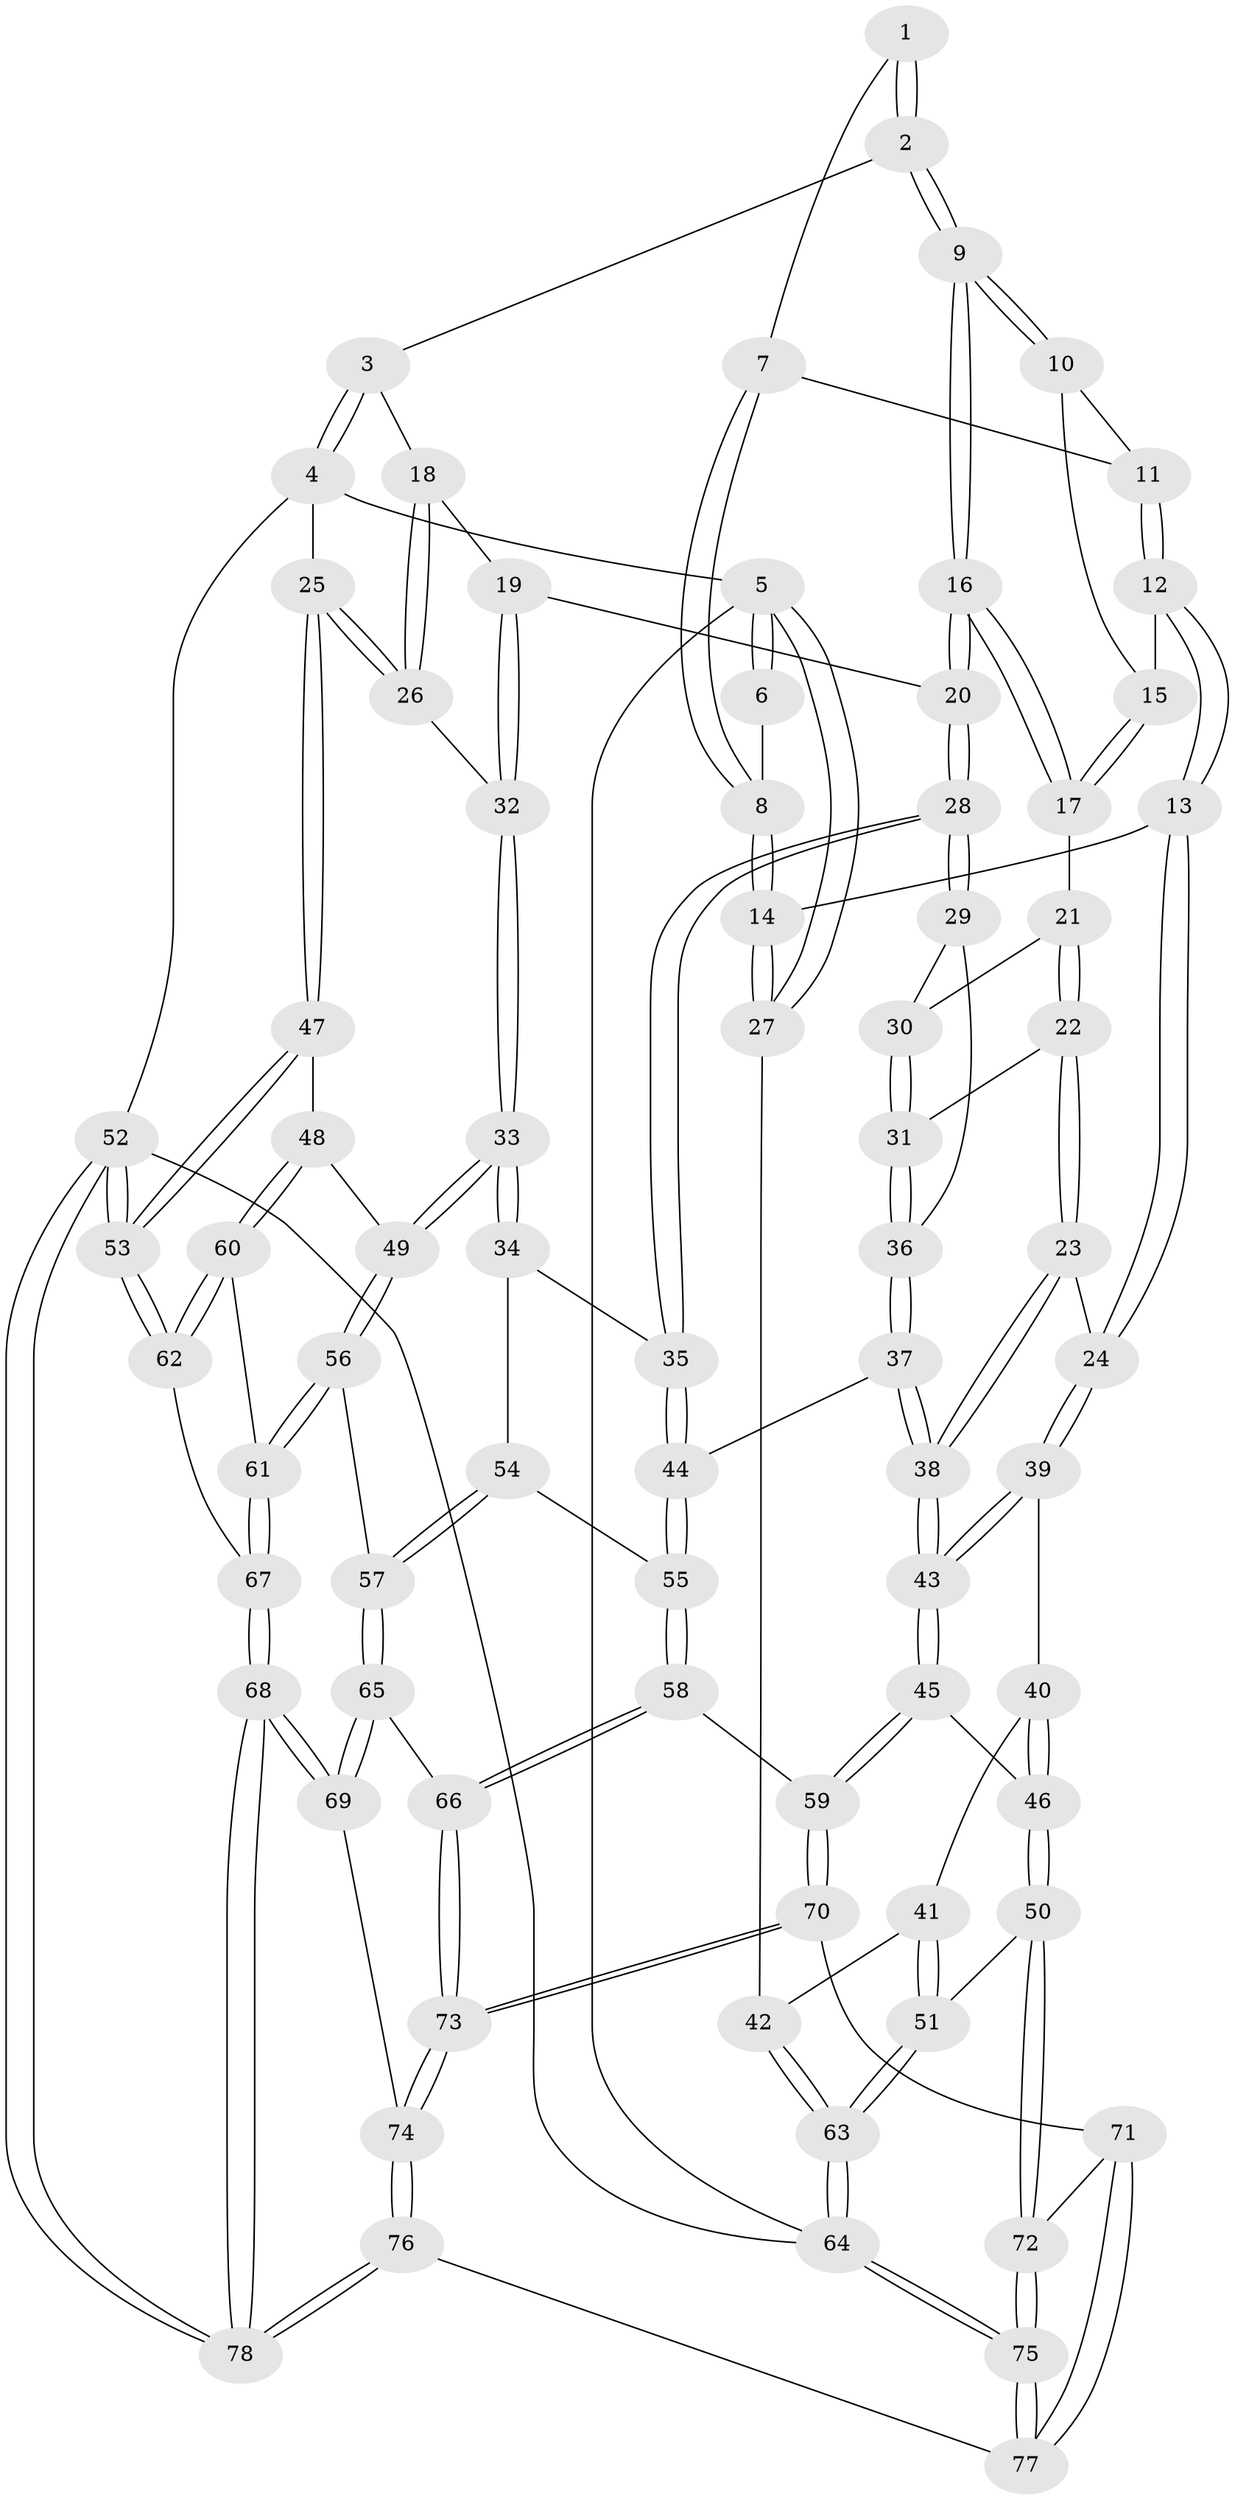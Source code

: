 // Generated by graph-tools (version 1.1) at 2025/27/03/09/25 03:27:15]
// undirected, 78 vertices, 192 edges
graph export_dot {
graph [start="1"]
  node [color=gray90,style=filled];
  1 [pos="+0.22492071199741545+0"];
  2 [pos="+0.6535285272894327+0"];
  3 [pos="+0.9707791085345735+0"];
  4 [pos="+1+0"];
  5 [pos="+0+0"];
  6 [pos="+0.08582072789856789+0"];
  7 [pos="+0.2073942919748152+0"];
  8 [pos="+0.043592417538333615+0.17462958571058246"];
  9 [pos="+0.6218926384746731+0"];
  10 [pos="+0.2991137202618613+0.07290197416639484"];
  11 [pos="+0.23588015122182454+0.03433837711769711"];
  12 [pos="+0.19890105628838875+0.17078173291602955"];
  13 [pos="+0.11152268511854423+0.27943757630300275"];
  14 [pos="+0.014213636621285875+0.24609469659663682"];
  15 [pos="+0.2946463240182906+0.13094787608778774"];
  16 [pos="+0.5991192111675413+0.09660844499898326"];
  17 [pos="+0.4398113747320555+0.18213665365030993"];
  18 [pos="+0.863267103159853+0.25953264141441784"];
  19 [pos="+0.6688530077543072+0.21858747276666554"];
  20 [pos="+0.6248503323227338+0.1903801694166128"];
  21 [pos="+0.363197632059468+0.25551373044203957"];
  22 [pos="+0.2997495488530883+0.29603656023713165"];
  23 [pos="+0.15207365471258963+0.29635835366327035"];
  24 [pos="+0.11940284484802563+0.28619065610140937"];
  25 [pos="+1+0.32248534341026686"];
  26 [pos="+0.9839443476271801+0.360874978121701"];
  27 [pos="+0+0.25290853010274833"];
  28 [pos="+0.5840295168274489+0.38145287190926946"];
  29 [pos="+0.47271644609495095+0.3698742777210463"];
  30 [pos="+0.44793233339698857+0.35984995616738047"];
  31 [pos="+0.35199985481591023+0.37682717187015"];
  32 [pos="+0.8638138338798983+0.42764742152447843"];
  33 [pos="+0.7979156647425998+0.5307122222977073"];
  34 [pos="+0.6776499294454414+0.5142191026900288"];
  35 [pos="+0.5841267154231987+0.3825899735039398"];
  36 [pos="+0.3684536170402742+0.43110816092679527"];
  37 [pos="+0.3761378363443999+0.5474547984073551"];
  38 [pos="+0.32616575569742473+0.5647863193859239"];
  39 [pos="+0.11936174700936934+0.4369602120694429"];
  40 [pos="+0.11344989924225417+0.46409873105890004"];
  41 [pos="+0.05801430680106253+0.5200588488679262"];
  42 [pos="+0+0.5232707838650245"];
  43 [pos="+0.29847006596424147+0.5898686004639617"];
  44 [pos="+0.392555545127638+0.5496437284376543"];
  45 [pos="+0.24773986531992737+0.6510596265193869"];
  46 [pos="+0.18746299532300387+0.6675853643333848"];
  47 [pos="+1+0.4763753294631599"];
  48 [pos="+0.8400557214995461+0.5948848780978799"];
  49 [pos="+0.8259719215090401+0.5860881346817028"];
  50 [pos="+0.11107536369406668+0.7145323558700712"];
  51 [pos="+0.10797269030748198+0.7137585023823203"];
  52 [pos="+1+1"];
  53 [pos="+1+0.7927311175654098"];
  54 [pos="+0.624470351682292+0.5826024942008544"];
  55 [pos="+0.5260035770318523+0.661153355927268"];
  56 [pos="+0.7584281476794212+0.7017301186522583"];
  57 [pos="+0.7169510196191571+0.7270335513587755"];
  58 [pos="+0.5267767509703943+0.676180670077006"];
  59 [pos="+0.331962410859961+0.7565041441648049"];
  60 [pos="+0.9221671193396485+0.6747120085743022"];
  61 [pos="+0.8335795832739923+0.7921688827927449"];
  62 [pos="+1+0.7831982481539965"];
  63 [pos="+0+0.6917653647674771"];
  64 [pos="+0+1"];
  65 [pos="+0.6922163187707813+0.7571528352044324"];
  66 [pos="+0.5411794874552048+0.722457475897092"];
  67 [pos="+0.8312864199390643+0.8490642794810753"];
  68 [pos="+0.7547903330452567+0.9426718183633765"];
  69 [pos="+0.699709338495679+0.7876948292362556"];
  70 [pos="+0.34931933286471417+0.8128705942919414"];
  71 [pos="+0.3229581843817159+0.8602349913122234"];
  72 [pos="+0.1520754185169724+0.898378296027175"];
  73 [pos="+0.5112890070562537+0.8338529165917724"];
  74 [pos="+0.5222354209073091+0.8661435456697154"];
  75 [pos="+0.03358568475060413+1"];
  76 [pos="+0.595502658372908+1"];
  77 [pos="+0.4497129077341608+1"];
  78 [pos="+0.7013775547563957+1"];
  1 -- 2;
  1 -- 2;
  1 -- 7;
  2 -- 3;
  2 -- 9;
  2 -- 9;
  3 -- 4;
  3 -- 4;
  3 -- 18;
  4 -- 5;
  4 -- 25;
  4 -- 52;
  5 -- 6;
  5 -- 6;
  5 -- 27;
  5 -- 27;
  5 -- 64;
  6 -- 8;
  7 -- 8;
  7 -- 8;
  7 -- 11;
  8 -- 14;
  8 -- 14;
  9 -- 10;
  9 -- 10;
  9 -- 16;
  9 -- 16;
  10 -- 11;
  10 -- 15;
  11 -- 12;
  11 -- 12;
  12 -- 13;
  12 -- 13;
  12 -- 15;
  13 -- 14;
  13 -- 24;
  13 -- 24;
  14 -- 27;
  14 -- 27;
  15 -- 17;
  15 -- 17;
  16 -- 17;
  16 -- 17;
  16 -- 20;
  16 -- 20;
  17 -- 21;
  18 -- 19;
  18 -- 26;
  18 -- 26;
  19 -- 20;
  19 -- 32;
  19 -- 32;
  20 -- 28;
  20 -- 28;
  21 -- 22;
  21 -- 22;
  21 -- 30;
  22 -- 23;
  22 -- 23;
  22 -- 31;
  23 -- 24;
  23 -- 38;
  23 -- 38;
  24 -- 39;
  24 -- 39;
  25 -- 26;
  25 -- 26;
  25 -- 47;
  25 -- 47;
  26 -- 32;
  27 -- 42;
  28 -- 29;
  28 -- 29;
  28 -- 35;
  28 -- 35;
  29 -- 30;
  29 -- 36;
  30 -- 31;
  30 -- 31;
  31 -- 36;
  31 -- 36;
  32 -- 33;
  32 -- 33;
  33 -- 34;
  33 -- 34;
  33 -- 49;
  33 -- 49;
  34 -- 35;
  34 -- 54;
  35 -- 44;
  35 -- 44;
  36 -- 37;
  36 -- 37;
  37 -- 38;
  37 -- 38;
  37 -- 44;
  38 -- 43;
  38 -- 43;
  39 -- 40;
  39 -- 43;
  39 -- 43;
  40 -- 41;
  40 -- 46;
  40 -- 46;
  41 -- 42;
  41 -- 51;
  41 -- 51;
  42 -- 63;
  42 -- 63;
  43 -- 45;
  43 -- 45;
  44 -- 55;
  44 -- 55;
  45 -- 46;
  45 -- 59;
  45 -- 59;
  46 -- 50;
  46 -- 50;
  47 -- 48;
  47 -- 53;
  47 -- 53;
  48 -- 49;
  48 -- 60;
  48 -- 60;
  49 -- 56;
  49 -- 56;
  50 -- 51;
  50 -- 72;
  50 -- 72;
  51 -- 63;
  51 -- 63;
  52 -- 53;
  52 -- 53;
  52 -- 78;
  52 -- 78;
  52 -- 64;
  53 -- 62;
  53 -- 62;
  54 -- 55;
  54 -- 57;
  54 -- 57;
  55 -- 58;
  55 -- 58;
  56 -- 57;
  56 -- 61;
  56 -- 61;
  57 -- 65;
  57 -- 65;
  58 -- 59;
  58 -- 66;
  58 -- 66;
  59 -- 70;
  59 -- 70;
  60 -- 61;
  60 -- 62;
  60 -- 62;
  61 -- 67;
  61 -- 67;
  62 -- 67;
  63 -- 64;
  63 -- 64;
  64 -- 75;
  64 -- 75;
  65 -- 66;
  65 -- 69;
  65 -- 69;
  66 -- 73;
  66 -- 73;
  67 -- 68;
  67 -- 68;
  68 -- 69;
  68 -- 69;
  68 -- 78;
  68 -- 78;
  69 -- 74;
  70 -- 71;
  70 -- 73;
  70 -- 73;
  71 -- 72;
  71 -- 77;
  71 -- 77;
  72 -- 75;
  72 -- 75;
  73 -- 74;
  73 -- 74;
  74 -- 76;
  74 -- 76;
  75 -- 77;
  75 -- 77;
  76 -- 77;
  76 -- 78;
  76 -- 78;
}
